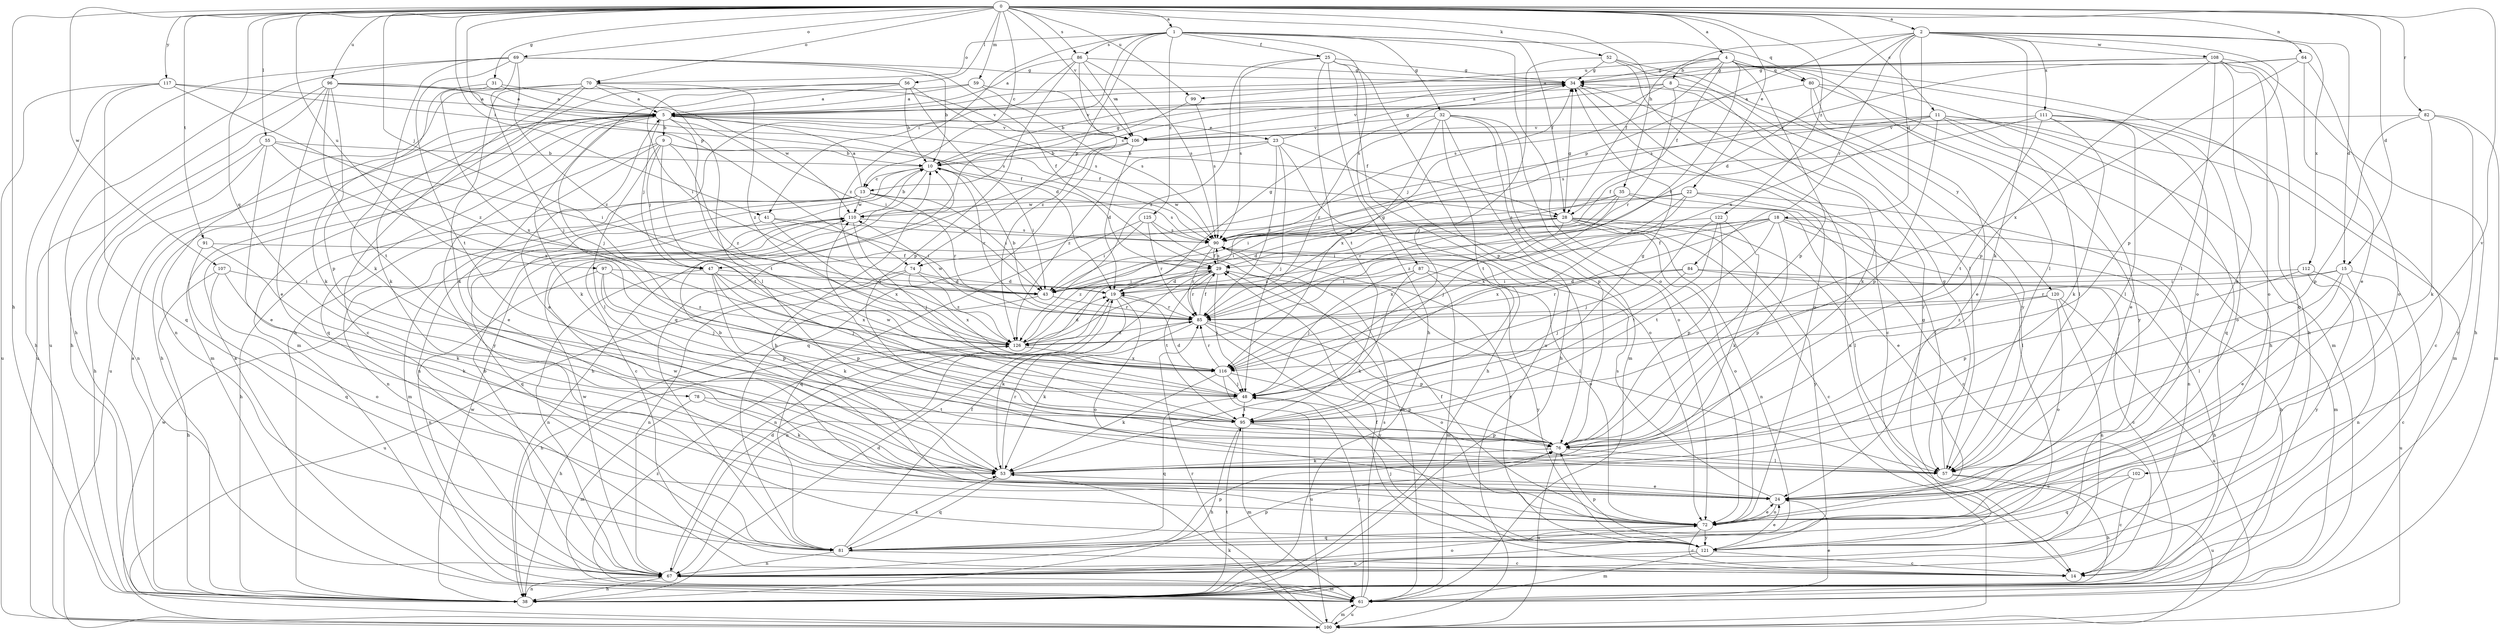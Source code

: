 strict digraph  {
0;
1;
2;
4;
5;
8;
9;
10;
11;
13;
14;
15;
18;
19;
22;
23;
24;
25;
28;
29;
31;
32;
34;
35;
38;
41;
43;
47;
48;
52;
53;
55;
56;
57;
59;
61;
64;
67;
69;
70;
72;
74;
76;
78;
80;
81;
82;
84;
85;
86;
87;
90;
91;
95;
96;
97;
99;
100;
102;
106;
107;
108;
110;
111;
112;
116;
117;
120;
121;
122;
125;
126;
0 -> 1  [label=a];
0 -> 2  [label=a];
0 -> 4  [label=a];
0 -> 11  [label=c];
0 -> 13  [label=c];
0 -> 15  [label=d];
0 -> 22  [label=e];
0 -> 31  [label=g];
0 -> 35  [label=h];
0 -> 38  [label=h];
0 -> 41  [label=i];
0 -> 47  [label=j];
0 -> 52  [label=k];
0 -> 55  [label=l];
0 -> 56  [label=l];
0 -> 59  [label=m];
0 -> 64  [label=n];
0 -> 69  [label=o];
0 -> 70  [label=o];
0 -> 74  [label=p];
0 -> 78  [label=q];
0 -> 82  [label=r];
0 -> 86  [label=s];
0 -> 91  [label=t];
0 -> 96  [label=u];
0 -> 97  [label=u];
0 -> 99  [label=u];
0 -> 102  [label=v];
0 -> 106  [label=v];
0 -> 107  [label=w];
0 -> 117  [label=y];
0 -> 122  [label=z];
1 -> 25  [label=f];
1 -> 28  [label=f];
1 -> 32  [label=g];
1 -> 41  [label=i];
1 -> 70  [label=o];
1 -> 72  [label=o];
1 -> 74  [label=p];
1 -> 80  [label=q];
1 -> 86  [label=s];
1 -> 87  [label=s];
1 -> 125  [label=z];
1 -> 126  [label=z];
2 -> 15  [label=d];
2 -> 18  [label=d];
2 -> 19  [label=d];
2 -> 28  [label=f];
2 -> 53  [label=k];
2 -> 74  [label=p];
2 -> 76  [label=p];
2 -> 84  [label=r];
2 -> 108  [label=w];
2 -> 111  [label=x];
2 -> 112  [label=x];
2 -> 116  [label=x];
4 -> 8  [label=b];
4 -> 28  [label=f];
4 -> 34  [label=g];
4 -> 38  [label=h];
4 -> 57  [label=l];
4 -> 72  [label=o];
4 -> 76  [label=p];
4 -> 80  [label=q];
4 -> 85  [label=r];
4 -> 90  [label=s];
4 -> 99  [label=u];
5 -> 9  [label=b];
5 -> 23  [label=e];
5 -> 28  [label=f];
5 -> 38  [label=h];
5 -> 43  [label=i];
5 -> 47  [label=j];
5 -> 53  [label=k];
5 -> 61  [label=m];
5 -> 81  [label=q];
5 -> 95  [label=t];
5 -> 100  [label=u];
5 -> 106  [label=v];
8 -> 5  [label=a];
8 -> 13  [label=c];
8 -> 53  [label=k];
8 -> 85  [label=r];
8 -> 106  [label=v];
8 -> 120  [label=y];
9 -> 10  [label=b];
9 -> 24  [label=e];
9 -> 28  [label=f];
9 -> 47  [label=j];
9 -> 57  [label=l];
9 -> 95  [label=t];
9 -> 121  [label=y];
9 -> 126  [label=z];
10 -> 13  [label=c];
10 -> 14  [label=c];
10 -> 34  [label=g];
10 -> 43  [label=i];
10 -> 67  [label=n];
10 -> 85  [label=r];
11 -> 24  [label=e];
11 -> 29  [label=f];
11 -> 47  [label=j];
11 -> 57  [label=l];
11 -> 61  [label=m];
11 -> 76  [label=p];
11 -> 81  [label=q];
11 -> 106  [label=v];
13 -> 5  [label=a];
13 -> 38  [label=h];
13 -> 43  [label=i];
13 -> 61  [label=m];
13 -> 67  [label=n];
13 -> 85  [label=r];
13 -> 90  [label=s];
13 -> 110  [label=w];
14 -> 29  [label=f];
15 -> 14  [label=c];
15 -> 24  [label=e];
15 -> 43  [label=i];
15 -> 57  [label=l];
15 -> 67  [label=n];
15 -> 85  [label=r];
18 -> 29  [label=f];
18 -> 38  [label=h];
18 -> 43  [label=i];
18 -> 57  [label=l];
18 -> 61  [label=m];
18 -> 76  [label=p];
18 -> 90  [label=s];
18 -> 95  [label=t];
18 -> 116  [label=x];
19 -> 34  [label=g];
19 -> 53  [label=k];
19 -> 67  [label=n];
19 -> 72  [label=o];
19 -> 85  [label=r];
22 -> 57  [label=l];
22 -> 67  [label=n];
22 -> 90  [label=s];
22 -> 110  [label=w];
22 -> 116  [label=x];
22 -> 126  [label=z];
23 -> 10  [label=b];
23 -> 34  [label=g];
23 -> 38  [label=h];
23 -> 48  [label=j];
23 -> 72  [label=o];
23 -> 85  [label=r];
23 -> 126  [label=z];
24 -> 5  [label=a];
24 -> 10  [label=b];
24 -> 72  [label=o];
24 -> 90  [label=s];
25 -> 34  [label=g];
25 -> 38  [label=h];
25 -> 76  [label=p];
25 -> 90  [label=s];
25 -> 95  [label=t];
25 -> 100  [label=u];
25 -> 126  [label=z];
28 -> 14  [label=c];
28 -> 19  [label=d];
28 -> 34  [label=g];
28 -> 43  [label=i];
28 -> 57  [label=l];
28 -> 67  [label=n];
28 -> 72  [label=o];
28 -> 90  [label=s];
28 -> 116  [label=x];
28 -> 121  [label=y];
28 -> 126  [label=z];
29 -> 19  [label=d];
29 -> 43  [label=i];
29 -> 48  [label=j];
29 -> 57  [label=l];
29 -> 67  [label=n];
29 -> 85  [label=r];
29 -> 90  [label=s];
29 -> 95  [label=t];
31 -> 5  [label=a];
31 -> 53  [label=k];
31 -> 110  [label=w];
31 -> 116  [label=x];
32 -> 38  [label=h];
32 -> 61  [label=m];
32 -> 72  [label=o];
32 -> 76  [label=p];
32 -> 85  [label=r];
32 -> 95  [label=t];
32 -> 106  [label=v];
32 -> 116  [label=x];
34 -> 5  [label=a];
34 -> 10  [label=b];
34 -> 14  [label=c];
34 -> 72  [label=o];
35 -> 14  [label=c];
35 -> 24  [label=e];
35 -> 43  [label=i];
35 -> 48  [label=j];
35 -> 85  [label=r];
35 -> 110  [label=w];
38 -> 5  [label=a];
38 -> 19  [label=d];
38 -> 67  [label=n];
38 -> 95  [label=t];
38 -> 110  [label=w];
41 -> 43  [label=i];
41 -> 81  [label=q];
41 -> 90  [label=s];
41 -> 116  [label=x];
43 -> 38  [label=h];
43 -> 85  [label=r];
47 -> 43  [label=i];
47 -> 48  [label=j];
47 -> 53  [label=k];
47 -> 67  [label=n];
47 -> 76  [label=p];
47 -> 116  [label=x];
48 -> 19  [label=d];
48 -> 81  [label=q];
48 -> 95  [label=t];
52 -> 34  [label=g];
52 -> 48  [label=j];
52 -> 57  [label=l];
52 -> 100  [label=u];
52 -> 121  [label=y];
53 -> 24  [label=e];
53 -> 81  [label=q];
53 -> 85  [label=r];
55 -> 10  [label=b];
55 -> 24  [label=e];
55 -> 38  [label=h];
55 -> 43  [label=i];
55 -> 67  [label=n];
55 -> 116  [label=x];
56 -> 5  [label=a];
56 -> 10  [label=b];
56 -> 19  [label=d];
56 -> 43  [label=i];
56 -> 53  [label=k];
56 -> 90  [label=s];
57 -> 34  [label=g];
57 -> 38  [label=h];
57 -> 100  [label=u];
59 -> 5  [label=a];
59 -> 48  [label=j];
59 -> 90  [label=s];
59 -> 106  [label=v];
61 -> 5  [label=a];
61 -> 24  [label=e];
61 -> 48  [label=j];
61 -> 90  [label=s];
61 -> 100  [label=u];
61 -> 126  [label=z];
64 -> 24  [label=e];
64 -> 34  [label=g];
64 -> 72  [label=o];
64 -> 90  [label=s];
64 -> 116  [label=x];
67 -> 10  [label=b];
67 -> 19  [label=d];
67 -> 38  [label=h];
67 -> 61  [label=m];
67 -> 72  [label=o];
67 -> 76  [label=p];
67 -> 110  [label=w];
69 -> 10  [label=b];
69 -> 29  [label=f];
69 -> 34  [label=g];
69 -> 38  [label=h];
69 -> 48  [label=j];
69 -> 53  [label=k];
69 -> 95  [label=t];
69 -> 100  [label=u];
69 -> 126  [label=z];
70 -> 5  [label=a];
70 -> 14  [label=c];
70 -> 53  [label=k];
70 -> 57  [label=l];
70 -> 61  [label=m];
70 -> 67  [label=n];
70 -> 126  [label=z];
72 -> 10  [label=b];
72 -> 14  [label=c];
72 -> 24  [label=e];
72 -> 29  [label=f];
72 -> 81  [label=q];
72 -> 110  [label=w];
72 -> 121  [label=y];
74 -> 19  [label=d];
74 -> 67  [label=n];
74 -> 100  [label=u];
74 -> 116  [label=x];
74 -> 126  [label=z];
76 -> 53  [label=k];
76 -> 57  [label=l];
76 -> 100  [label=u];
78 -> 53  [label=k];
78 -> 61  [label=m];
78 -> 95  [label=t];
80 -> 5  [label=a];
80 -> 24  [label=e];
80 -> 38  [label=h];
80 -> 61  [label=m];
80 -> 121  [label=y];
81 -> 14  [label=c];
81 -> 29  [label=f];
81 -> 53  [label=k];
81 -> 67  [label=n];
81 -> 76  [label=p];
82 -> 53  [label=k];
82 -> 61  [label=m];
82 -> 76  [label=p];
82 -> 106  [label=v];
82 -> 121  [label=y];
84 -> 14  [label=c];
84 -> 19  [label=d];
84 -> 38  [label=h];
84 -> 48  [label=j];
84 -> 85  [label=r];
85 -> 10  [label=b];
85 -> 29  [label=f];
85 -> 53  [label=k];
85 -> 72  [label=o];
85 -> 76  [label=p];
85 -> 110  [label=w];
85 -> 121  [label=y];
85 -> 126  [label=z];
86 -> 5  [label=a];
86 -> 34  [label=g];
86 -> 38  [label=h];
86 -> 76  [label=p];
86 -> 90  [label=s];
86 -> 106  [label=v];
86 -> 126  [label=z];
87 -> 43  [label=i];
87 -> 48  [label=j];
87 -> 53  [label=k];
87 -> 61  [label=m];
87 -> 121  [label=y];
90 -> 29  [label=f];
90 -> 72  [label=o];
90 -> 85  [label=r];
90 -> 121  [label=y];
90 -> 126  [label=z];
91 -> 29  [label=f];
91 -> 53  [label=k];
91 -> 81  [label=q];
95 -> 34  [label=g];
95 -> 38  [label=h];
95 -> 57  [label=l];
95 -> 61  [label=m];
95 -> 76  [label=p];
95 -> 110  [label=w];
96 -> 5  [label=a];
96 -> 24  [label=e];
96 -> 29  [label=f];
96 -> 38  [label=h];
96 -> 76  [label=p];
96 -> 95  [label=t];
96 -> 100  [label=u];
96 -> 106  [label=v];
97 -> 19  [label=d];
97 -> 48  [label=j];
97 -> 67  [label=n];
97 -> 76  [label=p];
97 -> 126  [label=z];
99 -> 81  [label=q];
99 -> 90  [label=s];
100 -> 53  [label=k];
100 -> 61  [label=m];
100 -> 85  [label=r];
100 -> 110  [label=w];
102 -> 14  [label=c];
102 -> 24  [label=e];
102 -> 81  [label=q];
106 -> 10  [label=b];
106 -> 19  [label=d];
106 -> 38  [label=h];
106 -> 81  [label=q];
107 -> 38  [label=h];
107 -> 43  [label=i];
107 -> 53  [label=k];
107 -> 72  [label=o];
108 -> 5  [label=a];
108 -> 24  [label=e];
108 -> 34  [label=g];
108 -> 38  [label=h];
108 -> 57  [label=l];
108 -> 72  [label=o];
108 -> 76  [label=p];
108 -> 81  [label=q];
110 -> 10  [label=b];
110 -> 48  [label=j];
110 -> 90  [label=s];
111 -> 14  [label=c];
111 -> 53  [label=k];
111 -> 57  [label=l];
111 -> 72  [label=o];
111 -> 90  [label=s];
111 -> 95  [label=t];
111 -> 106  [label=v];
112 -> 43  [label=i];
112 -> 76  [label=p];
112 -> 100  [label=u];
112 -> 121  [label=y];
116 -> 48  [label=j];
116 -> 53  [label=k];
116 -> 76  [label=p];
116 -> 85  [label=r];
116 -> 100  [label=u];
117 -> 5  [label=a];
117 -> 38  [label=h];
117 -> 81  [label=q];
117 -> 90  [label=s];
117 -> 100  [label=u];
117 -> 126  [label=z];
120 -> 67  [label=n];
120 -> 72  [label=o];
120 -> 85  [label=r];
120 -> 100  [label=u];
120 -> 126  [label=z];
121 -> 14  [label=c];
121 -> 24  [label=e];
121 -> 34  [label=g];
121 -> 48  [label=j];
121 -> 61  [label=m];
121 -> 67  [label=n];
121 -> 76  [label=p];
122 -> 48  [label=j];
122 -> 53  [label=k];
122 -> 76  [label=p];
122 -> 90  [label=s];
122 -> 95  [label=t];
125 -> 43  [label=i];
125 -> 61  [label=m];
125 -> 81  [label=q];
125 -> 85  [label=r];
125 -> 90  [label=s];
126 -> 19  [label=d];
126 -> 34  [label=g];
126 -> 38  [label=h];
126 -> 116  [label=x];
}
